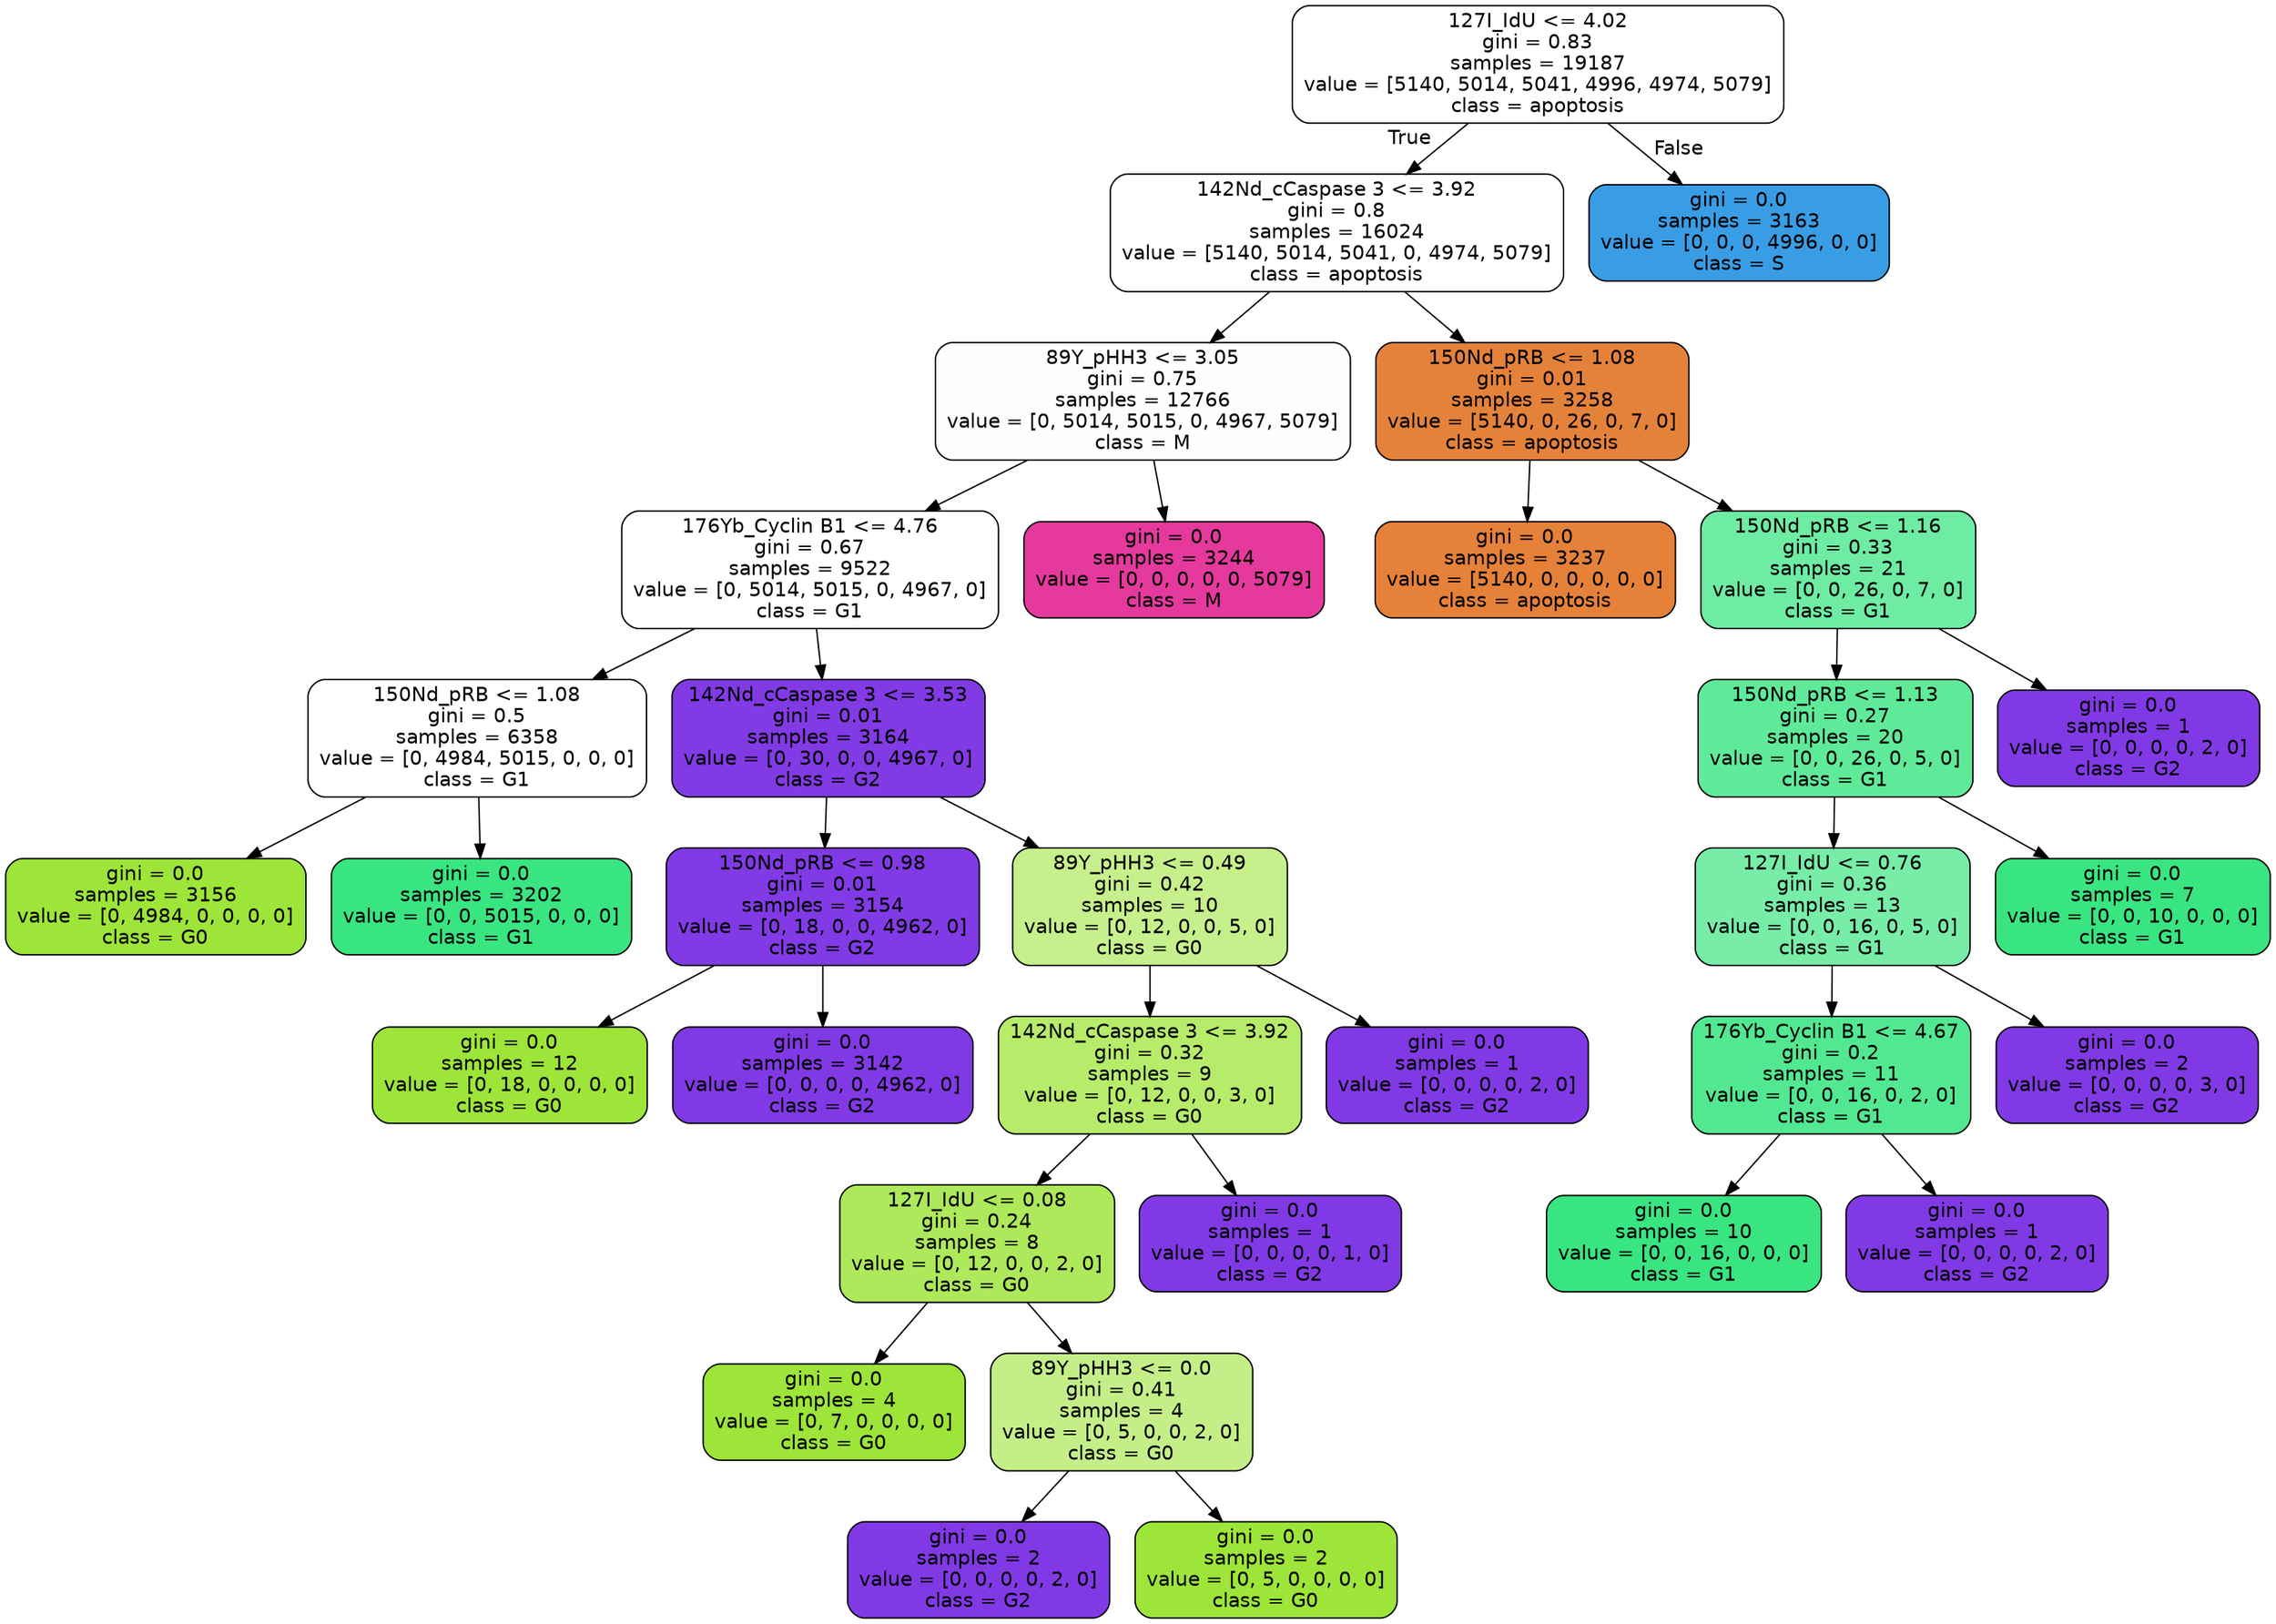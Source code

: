 digraph Tree {
node [shape=box, style="filled, rounded", color="black", fontname=helvetica] ;
edge [fontname=helvetica] ;
0 [label="127I_IdU <= 4.02\ngini = 0.83\nsamples = 19187\nvalue = [5140, 5014, 5041, 4996, 4974, 5079]\nclass = apoptosis", fillcolor="#ffffff"] ;
1 [label="142Nd_cCaspase 3 <= 3.92\ngini = 0.8\nsamples = 16024\nvalue = [5140, 5014, 5041, 0, 4974, 5079]\nclass = apoptosis", fillcolor="#fffffe"] ;
0 -> 1 [labeldistance=2.5, labelangle=45, headlabel="True"] ;
2 [label="89Y_pHH3 <= 3.05\ngini = 0.75\nsamples = 12766\nvalue = [0, 5014, 5015, 0, 4967, 5079]\nclass = M", fillcolor="#fffeff"] ;
1 -> 2 ;
3 [label="176Yb_Cyclin B1 <= 4.76\ngini = 0.67\nsamples = 9522\nvalue = [0, 5014, 5015, 0, 4967, 0]\nclass = G1", fillcolor="#ffffff"] ;
2 -> 3 ;
4 [label="150Nd_pRB <= 1.08\ngini = 0.5\nsamples = 6358\nvalue = [0, 4984, 5015, 0, 0, 0]\nclass = G1", fillcolor="#fefffe"] ;
3 -> 4 ;
5 [label="gini = 0.0\nsamples = 3156\nvalue = [0, 4984, 0, 0, 0, 0]\nclass = G0", fillcolor="#9de539"] ;
4 -> 5 ;
6 [label="gini = 0.0\nsamples = 3202\nvalue = [0, 0, 5015, 0, 0, 0]\nclass = G1", fillcolor="#39e581"] ;
4 -> 6 ;
7 [label="142Nd_cCaspase 3 <= 3.53\ngini = 0.01\nsamples = 3164\nvalue = [0, 30, 0, 0, 4967, 0]\nclass = G2", fillcolor="#823ae5"] ;
3 -> 7 ;
8 [label="150Nd_pRB <= 0.98\ngini = 0.01\nsamples = 3154\nvalue = [0, 18, 0, 0, 4962, 0]\nclass = G2", fillcolor="#813ae5"] ;
7 -> 8 ;
9 [label="gini = 0.0\nsamples = 12\nvalue = [0, 18, 0, 0, 0, 0]\nclass = G0", fillcolor="#9de539"] ;
8 -> 9 ;
10 [label="gini = 0.0\nsamples = 3142\nvalue = [0, 0, 0, 0, 4962, 0]\nclass = G2", fillcolor="#8139e5"] ;
8 -> 10 ;
11 [label="89Y_pHH3 <= 0.49\ngini = 0.42\nsamples = 10\nvalue = [0, 12, 0, 0, 5, 0]\nclass = G0", fillcolor="#c6f08b"] ;
7 -> 11 ;
12 [label="142Nd_cCaspase 3 <= 3.92\ngini = 0.32\nsamples = 9\nvalue = [0, 12, 0, 0, 3, 0]\nclass = G0", fillcolor="#b6ec6a"] ;
11 -> 12 ;
13 [label="127I_IdU <= 0.08\ngini = 0.24\nsamples = 8\nvalue = [0, 12, 0, 0, 2, 0]\nclass = G0", fillcolor="#ade95a"] ;
12 -> 13 ;
14 [label="gini = 0.0\nsamples = 4\nvalue = [0, 7, 0, 0, 0, 0]\nclass = G0", fillcolor="#9de539"] ;
13 -> 14 ;
15 [label="89Y_pHH3 <= 0.0\ngini = 0.41\nsamples = 4\nvalue = [0, 5, 0, 0, 2, 0]\nclass = G0", fillcolor="#c4ef88"] ;
13 -> 15 ;
16 [label="gini = 0.0\nsamples = 2\nvalue = [0, 0, 0, 0, 2, 0]\nclass = G2", fillcolor="#8139e5"] ;
15 -> 16 ;
17 [label="gini = 0.0\nsamples = 2\nvalue = [0, 5, 0, 0, 0, 0]\nclass = G0", fillcolor="#9de539"] ;
15 -> 17 ;
18 [label="gini = 0.0\nsamples = 1\nvalue = [0, 0, 0, 0, 1, 0]\nclass = G2", fillcolor="#8139e5"] ;
12 -> 18 ;
19 [label="gini = 0.0\nsamples = 1\nvalue = [0, 0, 0, 0, 2, 0]\nclass = G2", fillcolor="#8139e5"] ;
11 -> 19 ;
20 [label="gini = 0.0\nsamples = 3244\nvalue = [0, 0, 0, 0, 0, 5079]\nclass = M", fillcolor="#e5399d"] ;
2 -> 20 ;
21 [label="150Nd_pRB <= 1.08\ngini = 0.01\nsamples = 3258\nvalue = [5140, 0, 26, 0, 7, 0]\nclass = apoptosis", fillcolor="#e5823a"] ;
1 -> 21 ;
22 [label="gini = 0.0\nsamples = 3237\nvalue = [5140, 0, 0, 0, 0, 0]\nclass = apoptosis", fillcolor="#e58139"] ;
21 -> 22 ;
23 [label="150Nd_pRB <= 1.16\ngini = 0.33\nsamples = 21\nvalue = [0, 0, 26, 0, 7, 0]\nclass = G1", fillcolor="#6eeca3"] ;
21 -> 23 ;
24 [label="150Nd_pRB <= 1.13\ngini = 0.27\nsamples = 20\nvalue = [0, 0, 26, 0, 5, 0]\nclass = G1", fillcolor="#5fea99"] ;
23 -> 24 ;
25 [label="127I_IdU <= 0.76\ngini = 0.36\nsamples = 13\nvalue = [0, 0, 16, 0, 5, 0]\nclass = G1", fillcolor="#77eda8"] ;
24 -> 25 ;
26 [label="176Yb_Cyclin B1 <= 4.67\ngini = 0.2\nsamples = 11\nvalue = [0, 0, 16, 0, 2, 0]\nclass = G1", fillcolor="#52e891"] ;
25 -> 26 ;
27 [label="gini = 0.0\nsamples = 10\nvalue = [0, 0, 16, 0, 0, 0]\nclass = G1", fillcolor="#39e581"] ;
26 -> 27 ;
28 [label="gini = 0.0\nsamples = 1\nvalue = [0, 0, 0, 0, 2, 0]\nclass = G2", fillcolor="#8139e5"] ;
26 -> 28 ;
29 [label="gini = 0.0\nsamples = 2\nvalue = [0, 0, 0, 0, 3, 0]\nclass = G2", fillcolor="#8139e5"] ;
25 -> 29 ;
30 [label="gini = 0.0\nsamples = 7\nvalue = [0, 0, 10, 0, 0, 0]\nclass = G1", fillcolor="#39e581"] ;
24 -> 30 ;
31 [label="gini = 0.0\nsamples = 1\nvalue = [0, 0, 0, 0, 2, 0]\nclass = G2", fillcolor="#8139e5"] ;
23 -> 31 ;
32 [label="gini = 0.0\nsamples = 3163\nvalue = [0, 0, 0, 4996, 0, 0]\nclass = S", fillcolor="#399de5"] ;
0 -> 32 [labeldistance=2.5, labelangle=-45, headlabel="False"] ;
}